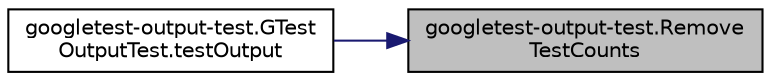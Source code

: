 digraph "googletest-output-test.RemoveTestCounts"
{
 // LATEX_PDF_SIZE
  bgcolor="transparent";
  edge [fontname="Helvetica",fontsize="10",labelfontname="Helvetica",labelfontsize="10"];
  node [fontname="Helvetica",fontsize="10",shape=record];
  rankdir="RL";
  Node1 [label="googletest-output-test.Remove\lTestCounts",height=0.2,width=0.4,color="black", fillcolor="grey75", style="filled", fontcolor="black",tooltip=" "];
  Node1 -> Node2 [dir="back",color="midnightblue",fontsize="10",style="solid",fontname="Helvetica"];
  Node2 [label="googletest-output-test.GTest\lOutputTest.testOutput",height=0.2,width=0.4,color="black",URL="$classgoogletest-output-test_1_1GTestOutputTest.html#a4ab77925377e6c837d33f07960a31212",tooltip=" "];
}
